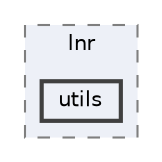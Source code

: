 digraph "repository/lnr-core/src/main/java/com/sterlite/cal/lnr/utils"
{
 // LATEX_PDF_SIZE
  bgcolor="transparent";
  edge [fontname=Helvetica,fontsize=10,labelfontname=Helvetica,labelfontsize=10];
  node [fontname=Helvetica,fontsize=10,shape=box,height=0.2,width=0.4];
  compound=true
  subgraph clusterdir_1b2bc26d67bfb4d7843ea9c1525ff8e4 {
    graph [ bgcolor="#edf0f7", pencolor="grey50", label="lnr", fontname=Helvetica,fontsize=10 style="filled,dashed", URL="dir_1b2bc26d67bfb4d7843ea9c1525ff8e4.html",tooltip=""]
  dir_ee35f3bafa618a897c18c2bde8eea07a [label="utils", fillcolor="#edf0f7", color="grey25", style="filled,bold", URL="dir_ee35f3bafa618a897c18c2bde8eea07a.html",tooltip=""];
  }
}
